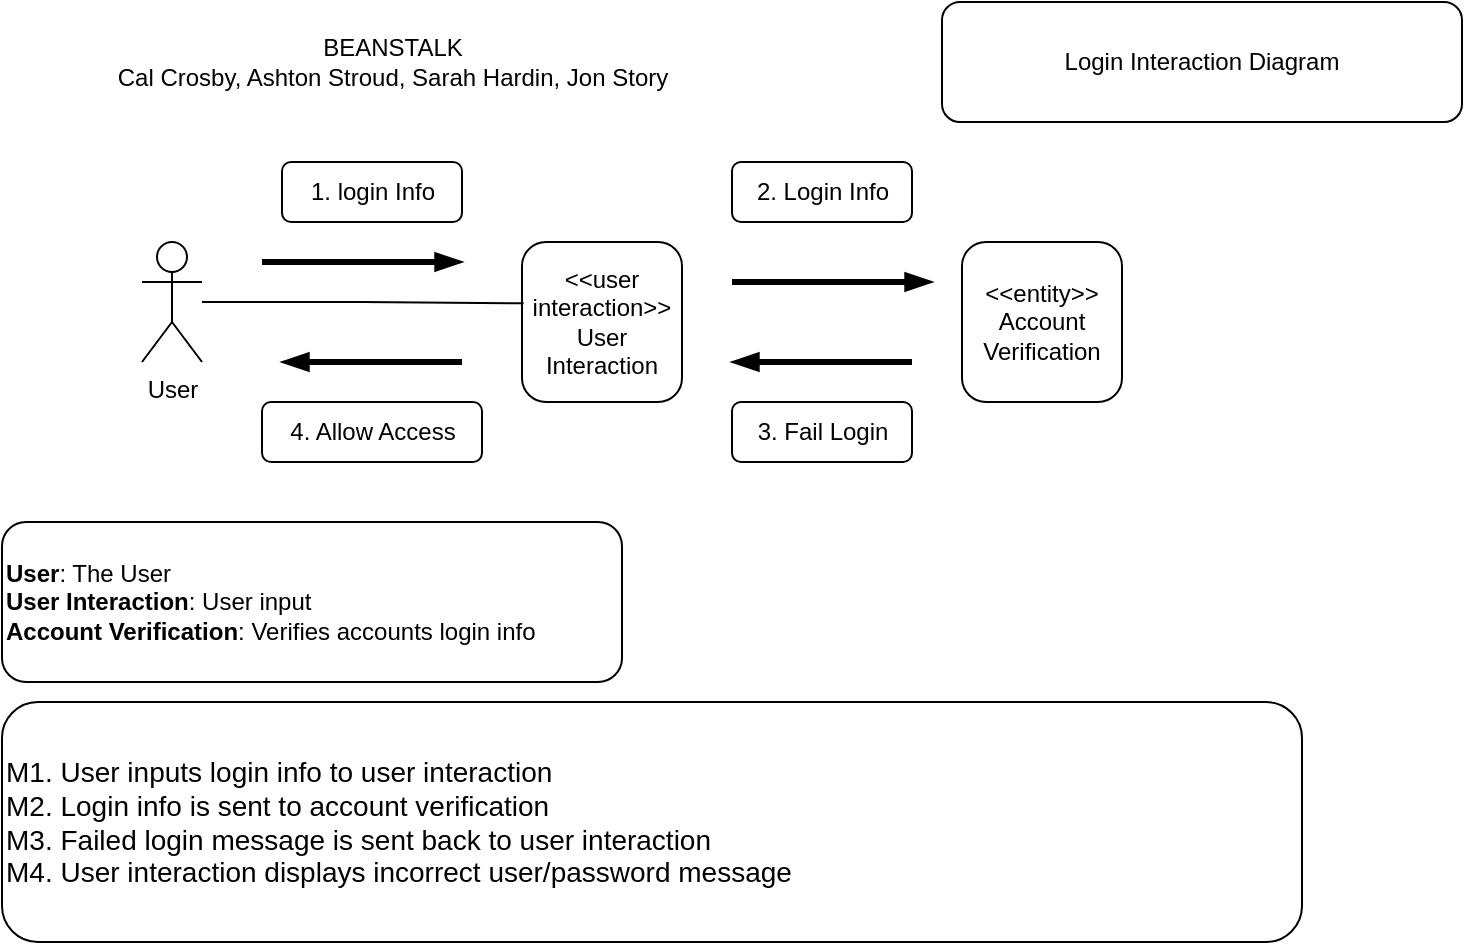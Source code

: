 <mxfile version="22.0.2" type="device">
  <diagram name="Page-1" id="3gxddhXzKKZRk-OIyxOT">
    <mxGraphModel dx="712" dy="820" grid="1" gridSize="10" guides="1" tooltips="1" connect="1" arrows="1" fold="1" page="1" pageScale="1" pageWidth="850" pageHeight="1100" math="0" shadow="0">
      <root>
        <mxCell id="0" />
        <mxCell id="1" parent="0" />
        <mxCell id="OSn7Ex0KW1HROBWdStls-2" value="Login Interaction Diagram" style="rounded=1;whiteSpace=wrap;html=1;" parent="1" vertex="1">
          <mxGeometry x="530" y="30" width="260" height="60" as="geometry" />
        </mxCell>
        <mxCell id="OSn7Ex0KW1HROBWdStls-3" value="&lt;font style=&quot;font-size: 14px;&quot;&gt;M1. User inputs login info to user interaction&lt;br&gt;M2. Login info is sent to account verification&lt;br&gt;M3. Failed login message is sent back to user interaction&lt;br&gt;M4. User interaction displays incorrect user/password message&lt;br&gt;&lt;/font&gt;" style="rounded=1;whiteSpace=wrap;html=1;align=left;" parent="1" vertex="1">
          <mxGeometry x="60" y="380" width="650" height="120" as="geometry" />
        </mxCell>
        <mxCell id="OSn7Ex0KW1HROBWdStls-4" value="&lt;b&gt;User&lt;/b&gt;: The User&lt;br&gt;&lt;b&gt;User Interaction&lt;/b&gt;: User input&lt;br&gt;&lt;b&gt;Account Verification&lt;/b&gt;: Verifies accounts login info" style="rounded=1;whiteSpace=wrap;html=1;align=left;" parent="1" vertex="1">
          <mxGeometry x="60" y="290" width="310" height="80" as="geometry" />
        </mxCell>
        <mxCell id="OSn7Ex0KW1HROBWdStls-5" value="User" style="shape=umlActor;verticalLabelPosition=bottom;verticalAlign=top;html=1;outlineConnect=0;" parent="1" vertex="1">
          <mxGeometry x="130" y="150" width="30" height="60" as="geometry" />
        </mxCell>
        <mxCell id="OSn7Ex0KW1HROBWdStls-6" value="&amp;lt;&amp;lt;user interaction&amp;gt;&amp;gt;&lt;br&gt;User Interaction" style="whiteSpace=wrap;html=1;aspect=fixed;rounded=1;" parent="1" vertex="1">
          <mxGeometry x="320" y="150" width="80" height="80" as="geometry" />
        </mxCell>
        <mxCell id="OSn7Ex0KW1HROBWdStls-7" style="edgeStyle=orthogonalEdgeStyle;rounded=0;orthogonalLoop=1;jettySize=auto;html=1;entryX=0.01;entryY=0.383;entryDx=0;entryDy=0;entryPerimeter=0;endArrow=none;endFill=0;" parent="1" source="OSn7Ex0KW1HROBWdStls-5" target="OSn7Ex0KW1HROBWdStls-6" edge="1">
          <mxGeometry relative="1" as="geometry" />
        </mxCell>
        <mxCell id="OSn7Ex0KW1HROBWdStls-8" value="" style="endArrow=blockThin;html=1;rounded=0;strokeWidth=3;endFill=1;" parent="1" edge="1">
          <mxGeometry width="50" height="50" relative="1" as="geometry">
            <mxPoint x="190" y="160" as="sourcePoint" />
            <mxPoint x="290" y="160" as="targetPoint" />
            <Array as="points" />
          </mxGeometry>
        </mxCell>
        <mxCell id="OSn7Ex0KW1HROBWdStls-10" value="" style="endArrow=blockThin;html=1;rounded=0;strokeWidth=3;endFill=1;" parent="1" edge="1">
          <mxGeometry width="50" height="50" relative="1" as="geometry">
            <mxPoint x="290" y="210" as="sourcePoint" />
            <mxPoint x="200" y="210" as="targetPoint" />
            <Array as="points" />
          </mxGeometry>
        </mxCell>
        <mxCell id="OSn7Ex0KW1HROBWdStls-12" value="" style="endArrow=blockThin;html=1;rounded=0;strokeWidth=3;endFill=1;" parent="1" edge="1">
          <mxGeometry width="50" height="50" relative="1" as="geometry">
            <mxPoint x="515" y="210" as="sourcePoint" />
            <mxPoint x="425" y="210" as="targetPoint" />
            <Array as="points" />
          </mxGeometry>
        </mxCell>
        <mxCell id="OSn7Ex0KW1HROBWdStls-13" value="" style="endArrow=blockThin;html=1;rounded=0;strokeWidth=3;endFill=1;" parent="1" edge="1">
          <mxGeometry width="50" height="50" relative="1" as="geometry">
            <mxPoint x="425" y="170" as="sourcePoint" />
            <mxPoint x="525" y="170" as="targetPoint" />
            <Array as="points" />
          </mxGeometry>
        </mxCell>
        <mxCell id="OSn7Ex0KW1HROBWdStls-14" value="1. login Info" style="text;html=1;align=center;verticalAlign=middle;resizable=0;points=[];autosize=1;strokeColor=default;fillColor=none;rounded=1;" parent="1" vertex="1">
          <mxGeometry x="200" y="110" width="90" height="30" as="geometry" />
        </mxCell>
        <mxCell id="OSn7Ex0KW1HROBWdStls-16" value="2. Login Info" style="text;html=1;align=center;verticalAlign=middle;resizable=0;points=[];autosize=1;strokeColor=default;fillColor=none;rounded=1;" parent="1" vertex="1">
          <mxGeometry x="425" y="110" width="90" height="30" as="geometry" />
        </mxCell>
        <mxCell id="OSn7Ex0KW1HROBWdStls-17" value="3. Fail Login" style="text;html=1;align=center;verticalAlign=middle;resizable=0;points=[];autosize=1;strokeColor=default;fillColor=none;rounded=1;" parent="1" vertex="1">
          <mxGeometry x="425" y="230" width="90" height="30" as="geometry" />
        </mxCell>
        <mxCell id="OSn7Ex0KW1HROBWdStls-18" value="4. Allow Access" style="text;html=1;align=center;verticalAlign=middle;resizable=0;points=[];autosize=1;strokeColor=default;fillColor=none;rounded=1;" parent="1" vertex="1">
          <mxGeometry x="190" y="230" width="110" height="30" as="geometry" />
        </mxCell>
        <mxCell id="WTKJXa7nuym5UCZbOK89-1" value="&amp;lt;&amp;lt;entity&amp;gt;&amp;gt;&lt;br&gt;Account Verification" style="whiteSpace=wrap;html=1;aspect=fixed;rounded=1;" parent="1" vertex="1">
          <mxGeometry x="540" y="150" width="80" height="80" as="geometry" />
        </mxCell>
        <mxCell id="ewednW3Msz6tUwVvgUS4-1" value="BEANSTALK&lt;br&gt;Cal Crosby, Ashton Stroud, Sarah Hardin, Jon Story" style="text;html=1;align=center;verticalAlign=middle;resizable=0;points=[];autosize=1;strokeColor=none;fillColor=none;" parent="1" vertex="1">
          <mxGeometry x="105" y="40" width="300" height="40" as="geometry" />
        </mxCell>
      </root>
    </mxGraphModel>
  </diagram>
</mxfile>
